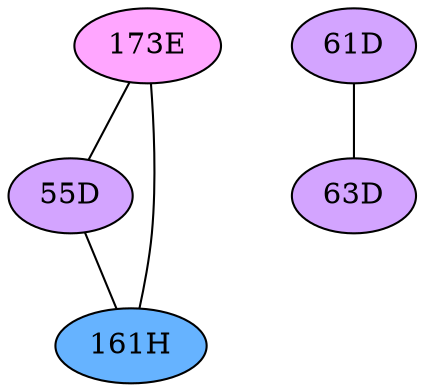// The Round Table
graph {
	"173E" [fillcolor="#FFA6FF" style=radial]
	"55D" [fillcolor="#D3A4FF" style=radial]
	"173E" -- "55D" [penwidth=1]
	"173E" [fillcolor="#FFA6FF" style=radial]
	"161H" [fillcolor="#66B3FF" style=radial]
	"173E" -- "161H" [penwidth=1]
	"55D" [fillcolor="#D3A4FF" style=radial]
	"161H" [fillcolor="#66B3FF" style=radial]
	"55D" -- "161H" [penwidth=1]
	"61D" [fillcolor="#D3A4FF" style=radial]
	"63D" [fillcolor="#D3A4FF" style=radial]
	"61D" -- "63D" [penwidth=1]
}
